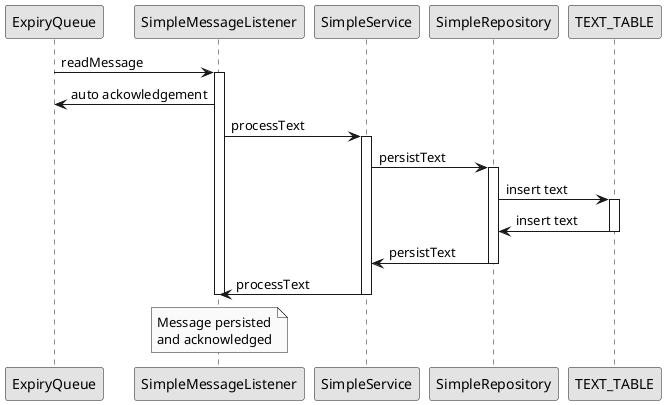 @startuml
skinparam monochrome true

participant "ExpiryQueue" as mq
participant "SimpleMessageListener" as sml
participant "SimpleService" as ss
participant "SimpleRepository" as sr
participant "TEXT_TABLE" as tt

mq -> sml: readMessage
activate sml

mq <- sml : auto ackowledgement
sml -> ss : processText
activate ss

ss -> sr : persistText
activate sr

sr -> tt : insert text
activate tt

sr <- tt : insert text
deactivate tt

ss <- sr : persistText
deactivate sr

sml <- ss : processText
deactivate ss

deactivate sml

note over sml
  Message persisted
  and acknowledged
end note

@enduml
